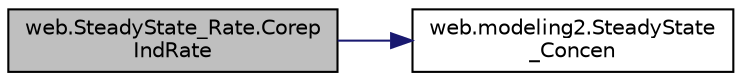 digraph "web.SteadyState_Rate.CorepIndRate"
{
  edge [fontname="Helvetica",fontsize="10",labelfontname="Helvetica",labelfontsize="10"];
  node [fontname="Helvetica",fontsize="10",shape=record];
  rankdir="LR";
  Node1 [label="web.SteadyState_Rate.Corep\lIndRate",height=0.2,width=0.4,color="black", fillcolor="grey75", style="filled" fontcolor="black"];
  Node1 -> Node2 [color="midnightblue",fontsize="10",style="solid",fontname="Helvetica"];
  Node2 [label="web.modeling2.SteadyState\l_Concen",height=0.2,width=0.4,color="black", fillcolor="white", style="filled",URL="$namespaceweb_1_1modeling2.html#a94a4dd1113863222897b23466e0417d0"];
}
